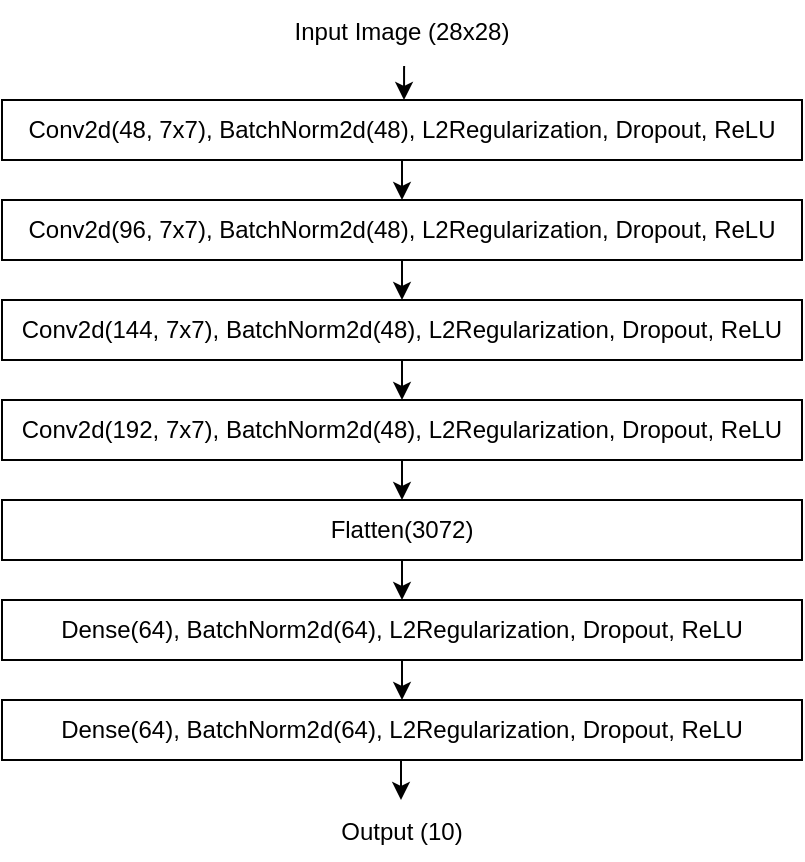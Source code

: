 <mxfile version="20.2.8" type="device"><diagram id="8IDWQs9GZurMXxP92csq" name="Page-1"><mxGraphModel dx="946" dy="532" grid="1" gridSize="14" guides="1" tooltips="1" connect="1" arrows="1" fold="1" page="1" pageScale="1" pageWidth="850" pageHeight="1100" math="0" shadow="0"><root><mxCell id="0"/><mxCell id="1" parent="0"/><mxCell id="hTwkUW3MqOBo-GI-EciY-1" value="Input Image (28x28)" style="text;strokeColor=none;fillColor=none;align=center;verticalAlign=middle;spacingLeft=4;spacingRight=4;overflow=hidden;points=[[0,0.5],[1,0.5]];portConstraint=eastwest;rotatable=0;" vertex="1" parent="1"><mxGeometry x="205" y="70" width="150" height="30" as="geometry"/></mxCell><mxCell id="hTwkUW3MqOBo-GI-EciY-8" style="edgeStyle=orthogonalEdgeStyle;rounded=0;orthogonalLoop=1;jettySize=auto;html=1;exitX=0.5;exitY=1;exitDx=0;exitDy=0;entryX=0.5;entryY=0;entryDx=0;entryDy=0;" edge="1" parent="1" source="hTwkUW3MqOBo-GI-EciY-2" target="hTwkUW3MqOBo-GI-EciY-3"><mxGeometry relative="1" as="geometry"/></mxCell><mxCell id="hTwkUW3MqOBo-GI-EciY-2" value="Conv2d(48, 7x7), BatchNorm2d(48), L2Regularization, Dropout, ReLU" style="rounded=0;whiteSpace=wrap;html=1;" vertex="1" parent="1"><mxGeometry x="80" y="120" width="400" height="30" as="geometry"/></mxCell><mxCell id="hTwkUW3MqOBo-GI-EciY-9" style="edgeStyle=orthogonalEdgeStyle;rounded=0;orthogonalLoop=1;jettySize=auto;html=1;exitX=0.5;exitY=1;exitDx=0;exitDy=0;entryX=0.5;entryY=0;entryDx=0;entryDy=0;" edge="1" parent="1" source="hTwkUW3MqOBo-GI-EciY-3" target="hTwkUW3MqOBo-GI-EciY-4"><mxGeometry relative="1" as="geometry"/></mxCell><mxCell id="hTwkUW3MqOBo-GI-EciY-3" value="Conv2d(96, 7x7), BatchNorm2d(48), L2Regularization, Dropout, ReLU" style="rounded=0;whiteSpace=wrap;html=1;" vertex="1" parent="1"><mxGeometry x="80" y="170" width="400" height="30" as="geometry"/></mxCell><mxCell id="hTwkUW3MqOBo-GI-EciY-10" style="edgeStyle=orthogonalEdgeStyle;rounded=0;orthogonalLoop=1;jettySize=auto;html=1;exitX=0.5;exitY=1;exitDx=0;exitDy=0;entryX=0.5;entryY=0;entryDx=0;entryDy=0;" edge="1" parent="1" source="hTwkUW3MqOBo-GI-EciY-4" target="hTwkUW3MqOBo-GI-EciY-6"><mxGeometry relative="1" as="geometry"/></mxCell><mxCell id="hTwkUW3MqOBo-GI-EciY-4" value="Conv2d(144, 7x7), BatchNorm2d(48), L2Regularization, Dropout, ReLU" style="rounded=0;whiteSpace=wrap;html=1;" vertex="1" parent="1"><mxGeometry x="80" y="220" width="400" height="30" as="geometry"/></mxCell><mxCell id="hTwkUW3MqOBo-GI-EciY-5" value="Flatten(3072)" style="rounded=0;whiteSpace=wrap;html=1;" vertex="1" parent="1"><mxGeometry x="80" y="320" width="400" height="30" as="geometry"/></mxCell><mxCell id="hTwkUW3MqOBo-GI-EciY-11" style="edgeStyle=orthogonalEdgeStyle;rounded=0;orthogonalLoop=1;jettySize=auto;html=1;exitX=0.5;exitY=1;exitDx=0;exitDy=0;entryX=0.5;entryY=0;entryDx=0;entryDy=0;" edge="1" parent="1" source="hTwkUW3MqOBo-GI-EciY-6" target="hTwkUW3MqOBo-GI-EciY-5"><mxGeometry relative="1" as="geometry"/></mxCell><mxCell id="hTwkUW3MqOBo-GI-EciY-6" value="Conv2d(192, 7x7), BatchNorm2d(48), L2Regularization, Dropout, ReLU" style="rounded=0;whiteSpace=wrap;html=1;" vertex="1" parent="1"><mxGeometry x="80" y="270" width="400" height="30" as="geometry"/></mxCell><mxCell id="hTwkUW3MqOBo-GI-EciY-7" value="Output (10)" style="text;strokeColor=none;fillColor=none;align=center;verticalAlign=middle;spacingLeft=4;spacingRight=4;overflow=hidden;points=[[0,0.5],[1,0.5]];portConstraint=eastwest;rotatable=0;" vertex="1" parent="1"><mxGeometry x="205" y="470" width="150" height="30" as="geometry"/></mxCell><mxCell id="hTwkUW3MqOBo-GI-EciY-12" value="" style="endArrow=classic;html=1;rounded=0;exitX=0.5;exitY=1;exitDx=0;exitDy=0;" edge="1" parent="1" source="hTwkUW3MqOBo-GI-EciY-5"><mxGeometry width="50" height="50" relative="1" as="geometry"><mxPoint x="370" y="350" as="sourcePoint"/><mxPoint x="280" y="370" as="targetPoint"/></mxGeometry></mxCell><mxCell id="hTwkUW3MqOBo-GI-EciY-13" value="" style="endArrow=classic;html=1;rounded=0;exitX=0.507;exitY=1.1;exitDx=0;exitDy=0;exitPerimeter=0;" edge="1" parent="1" source="hTwkUW3MqOBo-GI-EciY-1"><mxGeometry width="50" height="50" relative="1" as="geometry"><mxPoint x="290" y="357" as="sourcePoint"/><mxPoint x="281" y="120" as="targetPoint"/></mxGeometry></mxCell><mxCell id="hTwkUW3MqOBo-GI-EciY-14" value="Dense(64), BatchNorm2d(64), L2Regularization, Dropout, ReLU" style="rounded=0;whiteSpace=wrap;html=1;" vertex="1" parent="1"><mxGeometry x="80" y="370" width="400" height="30" as="geometry"/></mxCell><mxCell id="hTwkUW3MqOBo-GI-EciY-18" value="" style="endArrow=classic;html=1;rounded=0;exitX=0.5;exitY=1;exitDx=0;exitDy=0;" edge="1" parent="1"><mxGeometry width="50" height="50" relative="1" as="geometry"><mxPoint x="280" y="400" as="sourcePoint"/><mxPoint x="280" y="420" as="targetPoint"/></mxGeometry></mxCell><mxCell id="hTwkUW3MqOBo-GI-EciY-19" value="Dense(64), BatchNorm2d(64), L2Regularization, Dropout, ReLU" style="rounded=0;whiteSpace=wrap;html=1;" vertex="1" parent="1"><mxGeometry x="80" y="420" width="400" height="30" as="geometry"/></mxCell><mxCell id="hTwkUW3MqOBo-GI-EciY-22" value="" style="endArrow=classic;html=1;rounded=0;exitX=0.5;exitY=1;exitDx=0;exitDy=0;" edge="1" parent="1"><mxGeometry width="50" height="50" relative="1" as="geometry"><mxPoint x="279.5" y="450" as="sourcePoint"/><mxPoint x="279.5" y="470" as="targetPoint"/></mxGeometry></mxCell></root></mxGraphModel></diagram></mxfile>